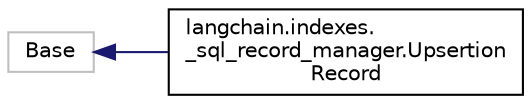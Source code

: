 digraph "Graphical Class Hierarchy"
{
 // LATEX_PDF_SIZE
  edge [fontname="Helvetica",fontsize="10",labelfontname="Helvetica",labelfontsize="10"];
  node [fontname="Helvetica",fontsize="10",shape=record];
  rankdir="LR";
  Node2114 [label="Base",height=0.2,width=0.4,color="grey75", fillcolor="white", style="filled",tooltip=" "];
  Node2114 -> Node0 [dir="back",color="midnightblue",fontsize="10",style="solid",fontname="Helvetica"];
  Node0 [label="langchain.indexes.\l_sql_record_manager.Upsertion\lRecord",height=0.2,width=0.4,color="black", fillcolor="white", style="filled",URL="$classlangchain_1_1indexes_1_1__sql__record__manager_1_1UpsertionRecord.html",tooltip=" "];
}
